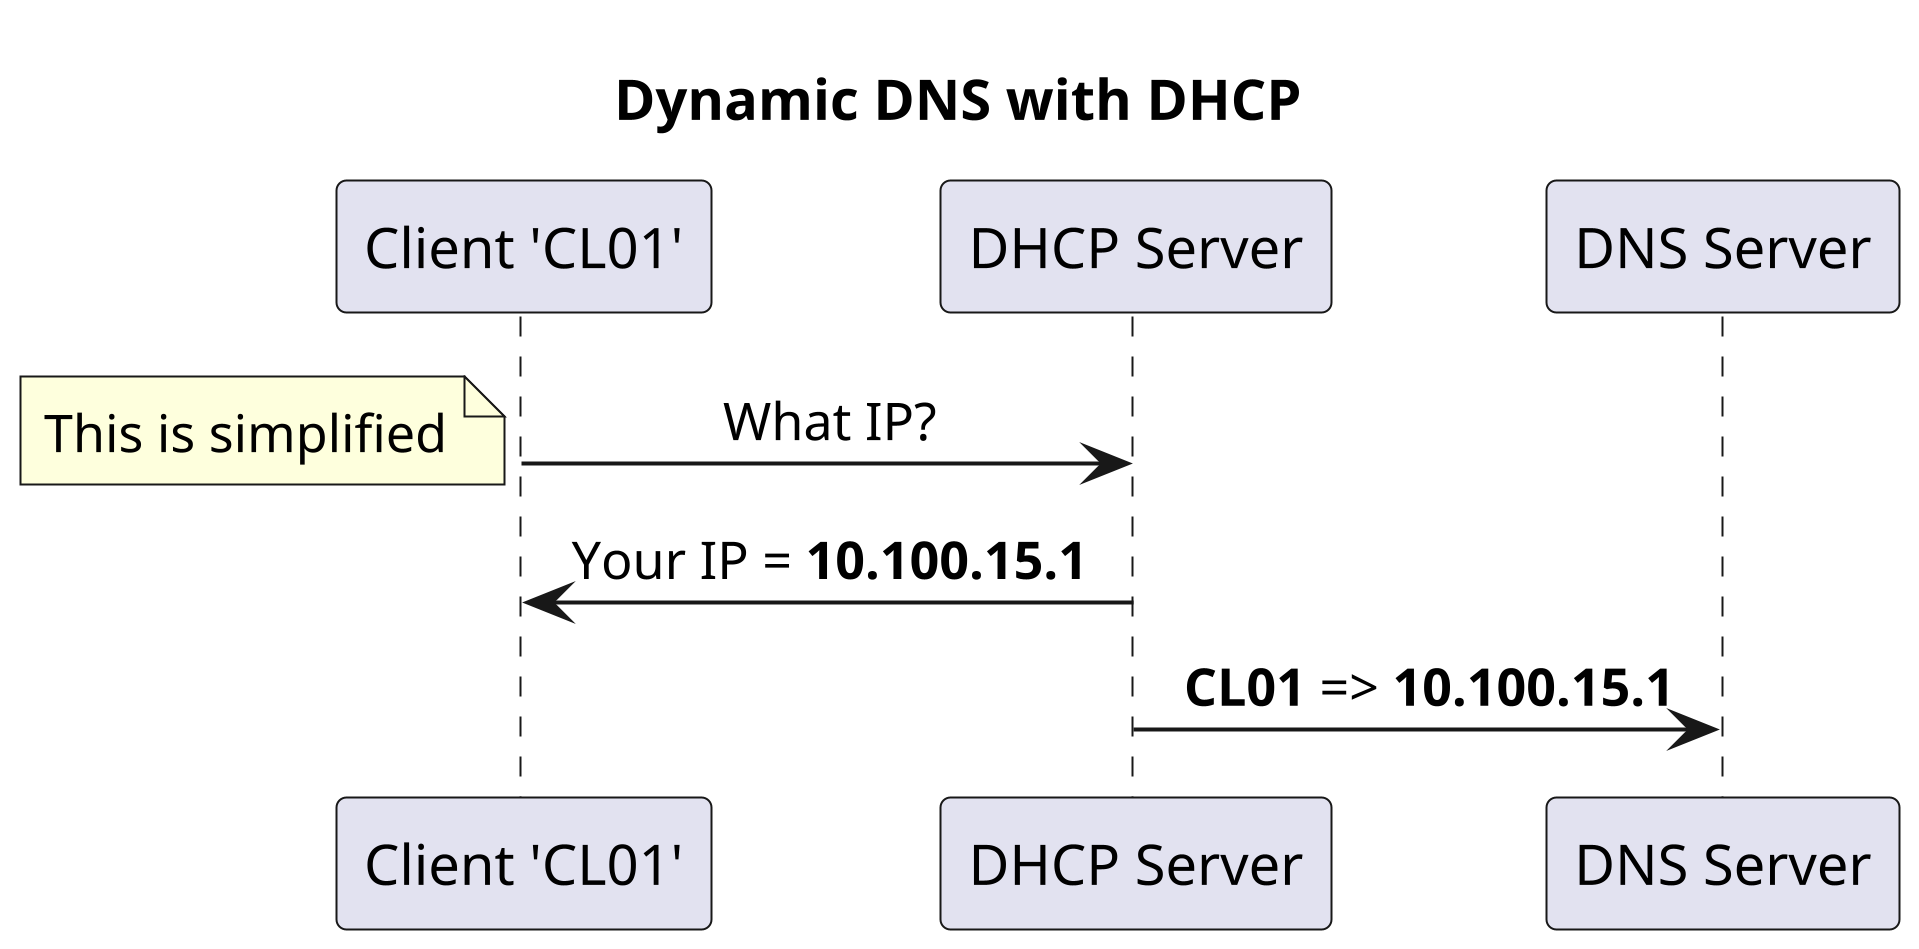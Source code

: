 @startuml dyndns_dhcp
title "Dynamic DNS with DHCP"

scale 200
skinparam SequenceMessageAlignment center

participant "Client 'CL01'" as CL order 1
participant "DNS Server" as DNS order 3
participant "DHCP Server" as DHCP order 2

CL -> DHCP: What IP?
note left
This is simplified
end note

DHCP -> CL: Your IP = **10.100.15.1**
DHCP -> DNS: **CL01** => **10.100.15.1**
@enduml
